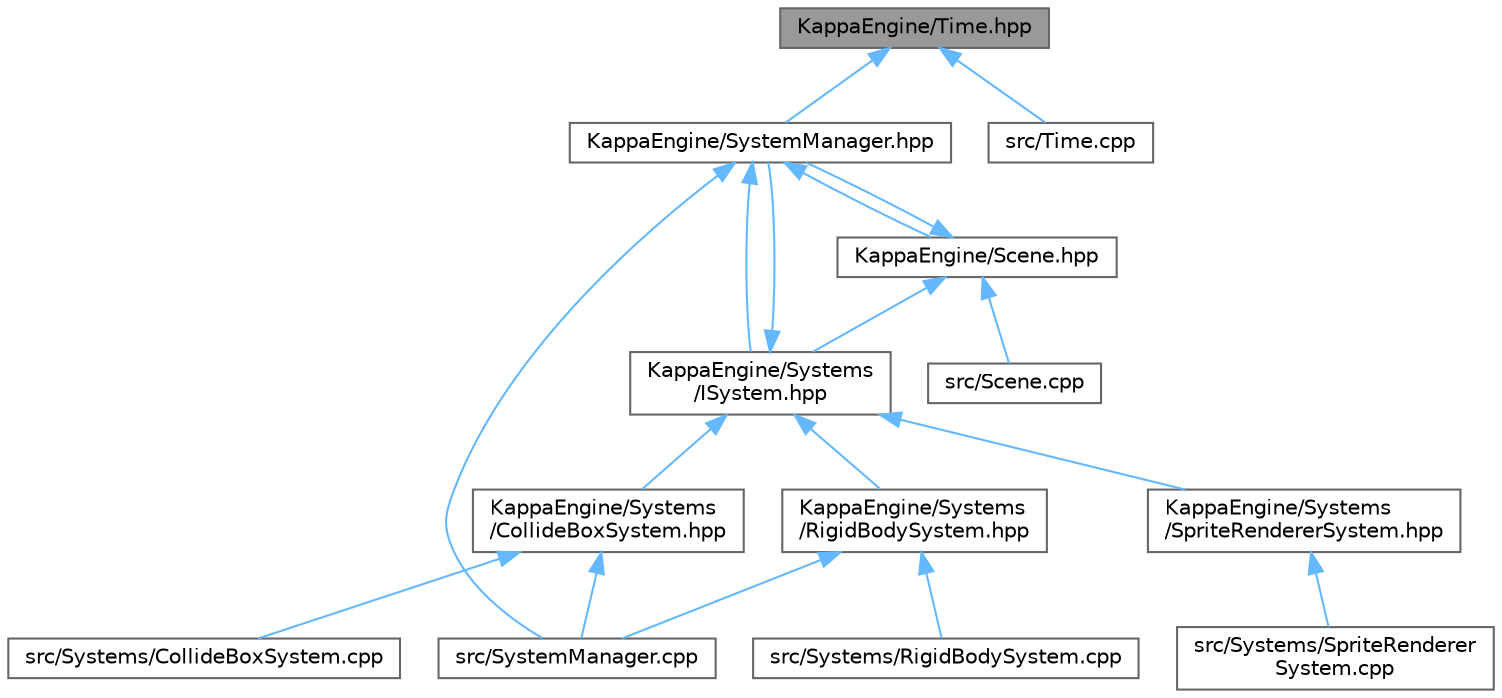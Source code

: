 digraph "KappaEngine/Time.hpp"
{
 // LATEX_PDF_SIZE
  bgcolor="transparent";
  edge [fontname=Helvetica,fontsize=10,labelfontname=Helvetica,labelfontsize=10];
  node [fontname=Helvetica,fontsize=10,shape=box,height=0.2,width=0.4];
  Node1 [label="KappaEngine/Time.hpp",height=0.2,width=0.4,color="gray40", fillcolor="grey60", style="filled", fontcolor="black",tooltip=" "];
  Node1 -> Node2 [dir="back",color="steelblue1",style="solid"];
  Node2 [label="KappaEngine/SystemManager.hpp",height=0.2,width=0.4,color="grey40", fillcolor="white", style="filled",URL="$_system_manager_8hpp.html",tooltip=" "];
  Node2 -> Node3 [dir="back",color="steelblue1",style="solid"];
  Node3 [label="KappaEngine/Scene.hpp",height=0.2,width=0.4,color="grey40", fillcolor="white", style="filled",URL="$_scene_8hpp.html",tooltip=" "];
  Node3 -> Node2 [dir="back",color="steelblue1",style="solid"];
  Node3 -> Node4 [dir="back",color="steelblue1",style="solid"];
  Node4 [label="KappaEngine/Systems\l/ISystem.hpp",height=0.2,width=0.4,color="grey40", fillcolor="white", style="filled",URL="$_i_system_8hpp.html",tooltip=" "];
  Node4 -> Node2 [dir="back",color="steelblue1",style="solid"];
  Node4 -> Node5 [dir="back",color="steelblue1",style="solid"];
  Node5 [label="KappaEngine/Systems\l/CollideBoxSystem.hpp",height=0.2,width=0.4,color="grey40", fillcolor="white", style="filled",URL="$_collide_box_system_8hpp.html",tooltip=" "];
  Node5 -> Node6 [dir="back",color="steelblue1",style="solid"];
  Node6 [label="src/SystemManager.cpp",height=0.2,width=0.4,color="grey40", fillcolor="white", style="filled",URL="$_system_manager_8cpp.html",tooltip=" "];
  Node5 -> Node7 [dir="back",color="steelblue1",style="solid"];
  Node7 [label="src/Systems/CollideBoxSystem.cpp",height=0.2,width=0.4,color="grey40", fillcolor="white", style="filled",URL="$_collide_box_system_8cpp.html",tooltip=" "];
  Node4 -> Node8 [dir="back",color="steelblue1",style="solid"];
  Node8 [label="KappaEngine/Systems\l/RigidBodySystem.hpp",height=0.2,width=0.4,color="grey40", fillcolor="white", style="filled",URL="$_rigid_body_system_8hpp.html",tooltip=" "];
  Node8 -> Node6 [dir="back",color="steelblue1",style="solid"];
  Node8 -> Node9 [dir="back",color="steelblue1",style="solid"];
  Node9 [label="src/Systems/RigidBodySystem.cpp",height=0.2,width=0.4,color="grey40", fillcolor="white", style="filled",URL="$_rigid_body_system_8cpp.html",tooltip=" "];
  Node4 -> Node10 [dir="back",color="steelblue1",style="solid"];
  Node10 [label="KappaEngine/Systems\l/SpriteRendererSystem.hpp",height=0.2,width=0.4,color="grey40", fillcolor="white", style="filled",URL="$_sprite_renderer_system_8hpp.html",tooltip=" "];
  Node10 -> Node11 [dir="back",color="steelblue1",style="solid"];
  Node11 [label="src/Systems/SpriteRenderer\lSystem.cpp",height=0.2,width=0.4,color="grey40", fillcolor="white", style="filled",URL="$_sprite_renderer_system_8cpp.html",tooltip=" "];
  Node3 -> Node12 [dir="back",color="steelblue1",style="solid"];
  Node12 [label="src/Scene.cpp",height=0.2,width=0.4,color="grey40", fillcolor="white", style="filled",URL="$_scene_8cpp.html",tooltip=" "];
  Node2 -> Node4 [dir="back",color="steelblue1",style="solid"];
  Node2 -> Node6 [dir="back",color="steelblue1",style="solid"];
  Node1 -> Node13 [dir="back",color="steelblue1",style="solid"];
  Node13 [label="src/Time.cpp",height=0.2,width=0.4,color="grey40", fillcolor="white", style="filled",URL="$_time_8cpp.html",tooltip=" "];
}
